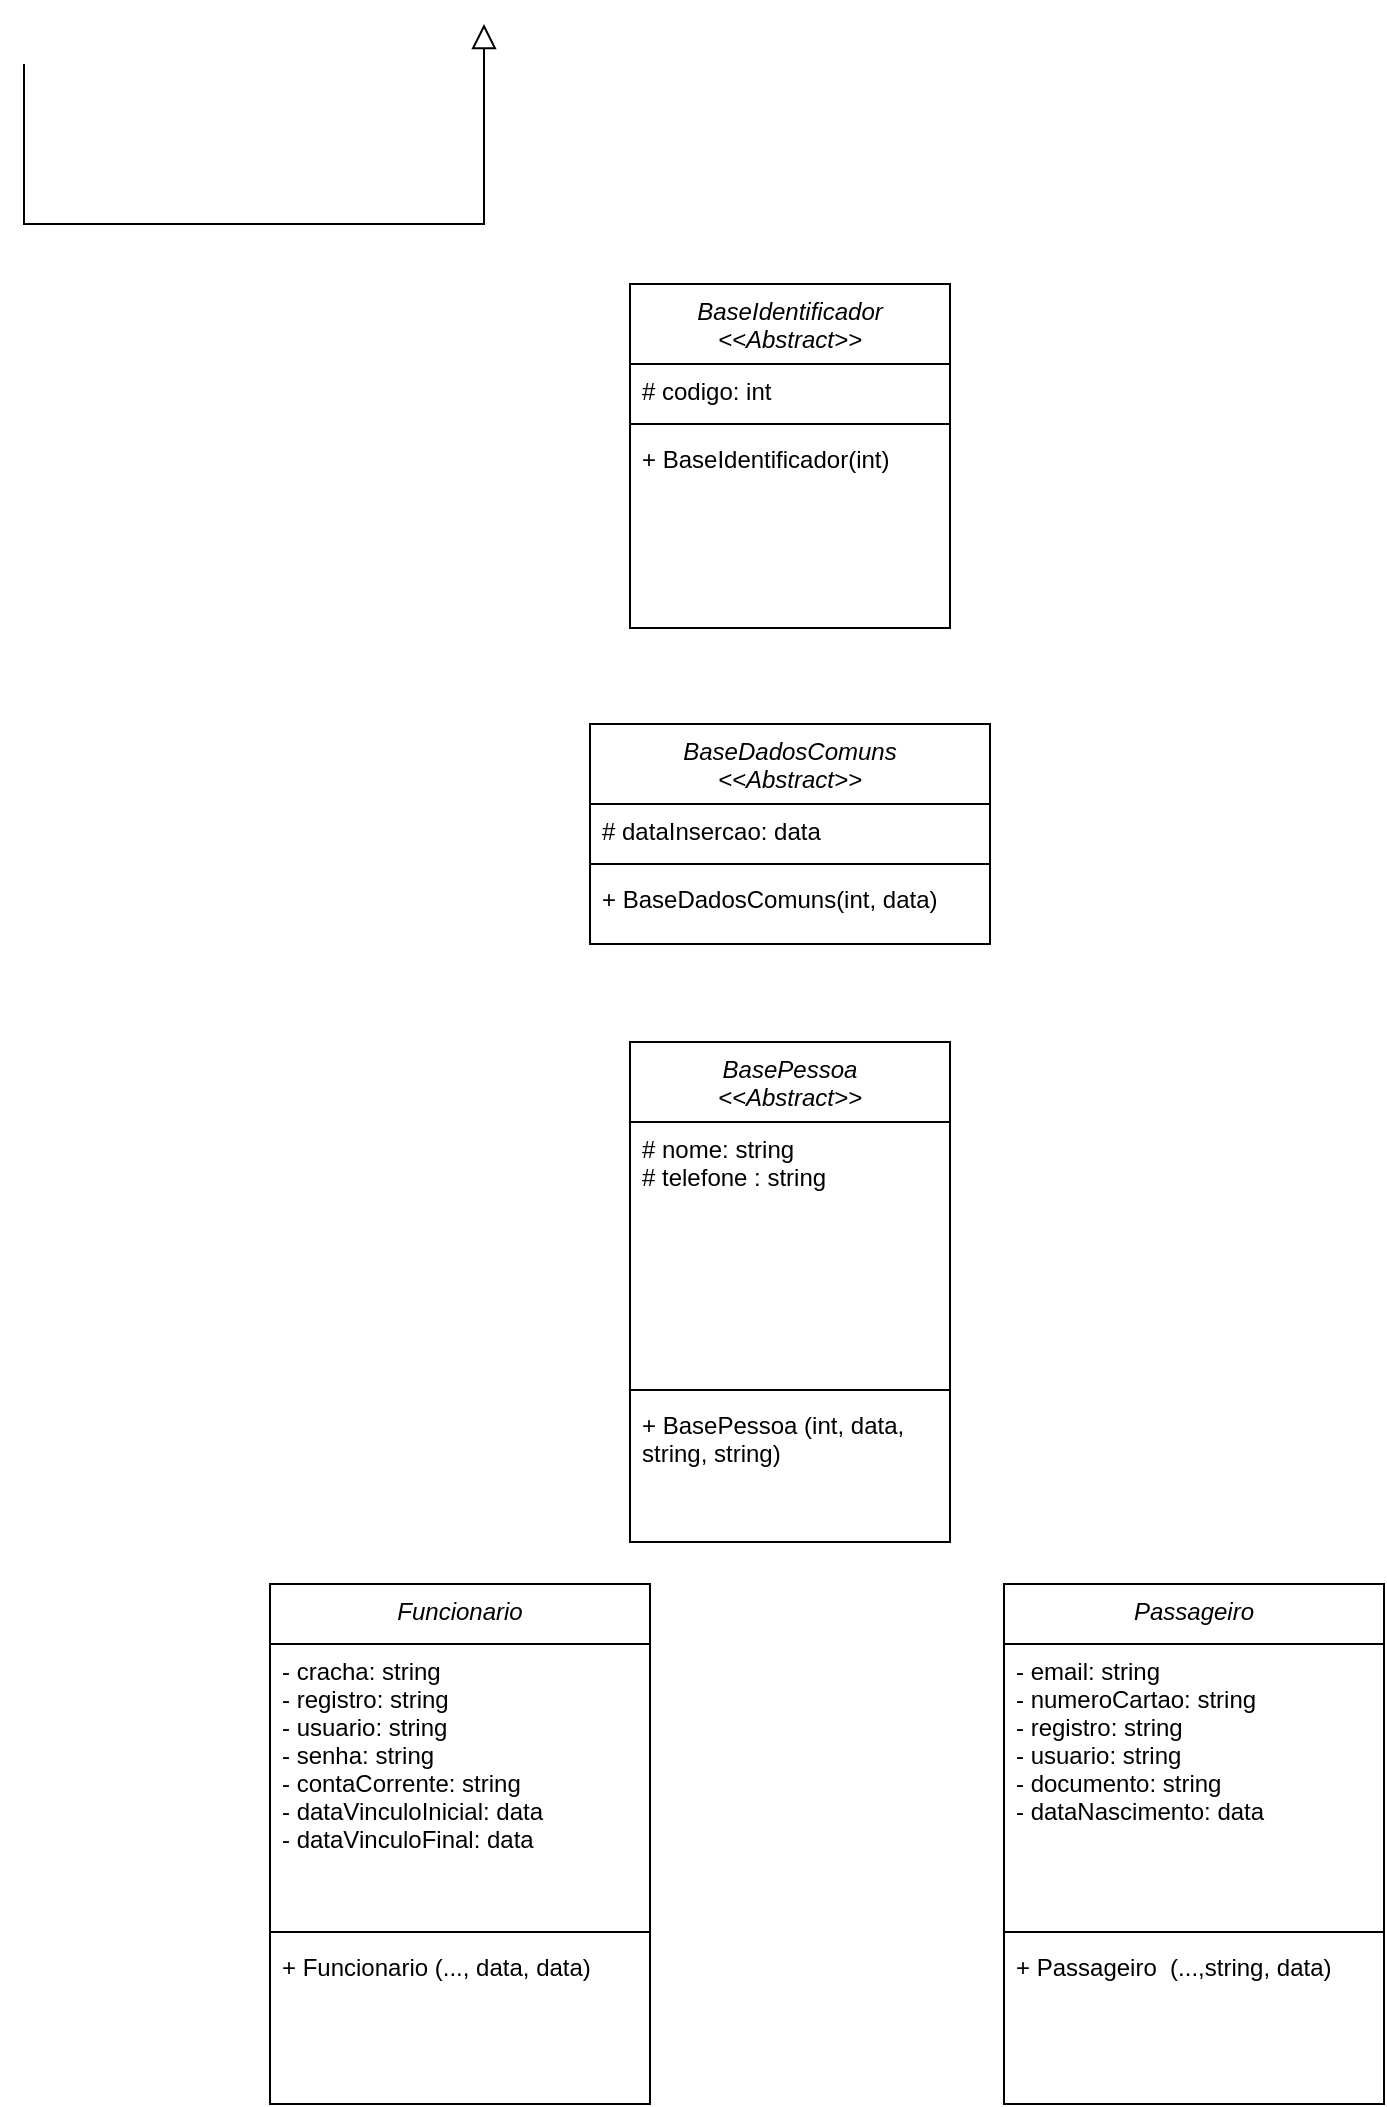 <mxfile version="21.7.1" type="github">
  <diagram id="C5RBs43oDa-KdzZeNtuy" name="Page-1">
    <mxGraphModel dx="883" dy="1647" grid="1" gridSize="10" guides="1" tooltips="1" connect="1" arrows="1" fold="1" page="1" pageScale="1" pageWidth="827" pageHeight="1169" math="0" shadow="0">
      <root>
        <mxCell id="WIyWlLk6GJQsqaUBKTNV-0" />
        <mxCell id="WIyWlLk6GJQsqaUBKTNV-1" parent="WIyWlLk6GJQsqaUBKTNV-0" />
        <mxCell id="zkfFHV4jXpPFQw0GAbJ--0" value="BaseIdentificador&#xa;&lt;&lt;Abstract&gt;&gt;" style="swimlane;fontStyle=2;align=center;verticalAlign=top;childLayout=stackLayout;horizontal=1;startSize=40;horizontalStack=0;resizeParent=1;resizeLast=0;collapsible=1;marginBottom=0;rounded=0;shadow=0;strokeWidth=1;" parent="WIyWlLk6GJQsqaUBKTNV-1" vertex="1">
          <mxGeometry x="333" y="120" width="160" height="172" as="geometry">
            <mxRectangle x="230" y="140" width="160" height="26" as="alternateBounds" />
          </mxGeometry>
        </mxCell>
        <mxCell id="zkfFHV4jXpPFQw0GAbJ--1" value="# codigo: int" style="text;align=left;verticalAlign=top;spacingLeft=4;spacingRight=4;overflow=hidden;rotatable=0;points=[[0,0.5],[1,0.5]];portConstraint=eastwest;" parent="zkfFHV4jXpPFQw0GAbJ--0" vertex="1">
          <mxGeometry y="40" width="160" height="26" as="geometry" />
        </mxCell>
        <mxCell id="zkfFHV4jXpPFQw0GAbJ--4" value="" style="line;html=1;strokeWidth=1;align=left;verticalAlign=middle;spacingTop=-1;spacingLeft=3;spacingRight=3;rotatable=0;labelPosition=right;points=[];portConstraint=eastwest;" parent="zkfFHV4jXpPFQw0GAbJ--0" vertex="1">
          <mxGeometry y="66" width="160" height="8" as="geometry" />
        </mxCell>
        <mxCell id="zkfFHV4jXpPFQw0GAbJ--5" value="+ BaseIdentificador(int)" style="text;align=left;verticalAlign=top;spacingLeft=4;spacingRight=4;overflow=hidden;rotatable=0;points=[[0,0.5],[1,0.5]];portConstraint=eastwest;" parent="zkfFHV4jXpPFQw0GAbJ--0" vertex="1">
          <mxGeometry y="74" width="160" height="26" as="geometry" />
        </mxCell>
        <mxCell id="YrgQH5f2HvQNOYshb8kn-7" style="edgeStyle=orthogonalEdgeStyle;rounded=0;orthogonalLoop=1;jettySize=auto;html=1;endArrow=block;endSize=10;endFill=0;shadow=0;strokeWidth=1;" edge="1" parent="WIyWlLk6GJQsqaUBKTNV-1">
          <mxGeometry relative="1" as="geometry">
            <mxPoint x="30" y="10" as="sourcePoint" />
            <mxPoint x="260" y="-10" as="targetPoint" />
            <Array as="points">
              <mxPoint x="30" y="90" />
            </Array>
          </mxGeometry>
        </mxCell>
        <mxCell id="YrgQH5f2HvQNOYshb8kn-0" value="BaseDadosComuns&#xa;&lt;&lt;Abstract&gt;&gt;" style="swimlane;fontStyle=2;align=center;verticalAlign=top;childLayout=stackLayout;horizontal=1;startSize=40;horizontalStack=0;resizeParent=1;resizeLast=0;collapsible=1;marginBottom=0;rounded=0;shadow=0;strokeWidth=1;" vertex="1" parent="WIyWlLk6GJQsqaUBKTNV-1">
          <mxGeometry x="313" y="340" width="200" height="110" as="geometry">
            <mxRectangle x="230" y="140" width="160" height="26" as="alternateBounds" />
          </mxGeometry>
        </mxCell>
        <mxCell id="YrgQH5f2HvQNOYshb8kn-1" value="# dataInsercao: data&#xa;" style="text;align=left;verticalAlign=top;spacingLeft=4;spacingRight=4;overflow=hidden;rotatable=0;points=[[0,0.5],[1,0.5]];portConstraint=eastwest;" vertex="1" parent="YrgQH5f2HvQNOYshb8kn-0">
          <mxGeometry y="40" width="200" height="26" as="geometry" />
        </mxCell>
        <mxCell id="YrgQH5f2HvQNOYshb8kn-2" value="" style="line;html=1;strokeWidth=1;align=left;verticalAlign=middle;spacingTop=-1;spacingLeft=3;spacingRight=3;rotatable=0;labelPosition=right;points=[];portConstraint=eastwest;" vertex="1" parent="YrgQH5f2HvQNOYshb8kn-0">
          <mxGeometry y="66" width="200" height="8" as="geometry" />
        </mxCell>
        <mxCell id="YrgQH5f2HvQNOYshb8kn-3" value="+ BaseDadosComuns(int, data)" style="text;align=left;verticalAlign=top;spacingLeft=4;spacingRight=4;overflow=hidden;rotatable=0;points=[[0,0.5],[1,0.5]];portConstraint=eastwest;" vertex="1" parent="YrgQH5f2HvQNOYshb8kn-0">
          <mxGeometry y="74" width="200" height="26" as="geometry" />
        </mxCell>
        <mxCell id="YrgQH5f2HvQNOYshb8kn-8" value="BasePessoa&#xa;&lt;&lt;Abstract&gt;&gt;" style="swimlane;fontStyle=2;align=center;verticalAlign=top;childLayout=stackLayout;horizontal=1;startSize=40;horizontalStack=0;resizeParent=1;resizeLast=0;collapsible=1;marginBottom=0;rounded=0;shadow=0;strokeWidth=1;" vertex="1" parent="WIyWlLk6GJQsqaUBKTNV-1">
          <mxGeometry x="333" y="499" width="160" height="250" as="geometry">
            <mxRectangle x="230" y="140" width="160" height="26" as="alternateBounds" />
          </mxGeometry>
        </mxCell>
        <mxCell id="YrgQH5f2HvQNOYshb8kn-9" value="# nome: string&#xa;# telefone : string&#xa;&#xa;&#xa;" style="text;align=left;verticalAlign=top;spacingLeft=4;spacingRight=4;overflow=hidden;rotatable=0;points=[[0,0.5],[1,0.5]];portConstraint=eastwest;" vertex="1" parent="YrgQH5f2HvQNOYshb8kn-8">
          <mxGeometry y="40" width="160" height="130" as="geometry" />
        </mxCell>
        <mxCell id="YrgQH5f2HvQNOYshb8kn-10" value="" style="line;html=1;strokeWidth=1;align=left;verticalAlign=middle;spacingTop=-1;spacingLeft=3;spacingRight=3;rotatable=0;labelPosition=right;points=[];portConstraint=eastwest;" vertex="1" parent="YrgQH5f2HvQNOYshb8kn-8">
          <mxGeometry y="170" width="160" height="8" as="geometry" />
        </mxCell>
        <mxCell id="YrgQH5f2HvQNOYshb8kn-11" value="+ BasePessoa (int, data, &#xa;string, string)" style="text;align=left;verticalAlign=top;spacingLeft=4;spacingRight=4;overflow=hidden;rotatable=0;points=[[0,0.5],[1,0.5]];portConstraint=eastwest;" vertex="1" parent="YrgQH5f2HvQNOYshb8kn-8">
          <mxGeometry y="178" width="160" height="72" as="geometry" />
        </mxCell>
        <mxCell id="YrgQH5f2HvQNOYshb8kn-12" value="Funcionario" style="swimlane;fontStyle=2;align=center;verticalAlign=top;childLayout=stackLayout;horizontal=1;startSize=30;horizontalStack=0;resizeParent=1;resizeLast=0;collapsible=1;marginBottom=0;rounded=0;shadow=0;strokeWidth=1;" vertex="1" parent="WIyWlLk6GJQsqaUBKTNV-1">
          <mxGeometry x="153" y="770" width="190" height="260" as="geometry">
            <mxRectangle x="230" y="140" width="160" height="26" as="alternateBounds" />
          </mxGeometry>
        </mxCell>
        <mxCell id="YrgQH5f2HvQNOYshb8kn-13" value="- cracha: string&#xa;- registro: string&#xa;- usuario: string&#xa;- senha: string&#xa;- contaCorrente: string&#xa;- dataVinculoInicial: data&#xa;- dataVinculoFinal: data&#xa;" style="text;align=left;verticalAlign=top;spacingLeft=4;spacingRight=4;overflow=hidden;rotatable=0;points=[[0,0.5],[1,0.5]];portConstraint=eastwest;" vertex="1" parent="YrgQH5f2HvQNOYshb8kn-12">
          <mxGeometry y="30" width="190" height="140" as="geometry" />
        </mxCell>
        <mxCell id="YrgQH5f2HvQNOYshb8kn-14" value="" style="line;html=1;strokeWidth=1;align=left;verticalAlign=middle;spacingTop=-1;spacingLeft=3;spacingRight=3;rotatable=0;labelPosition=right;points=[];portConstraint=eastwest;" vertex="1" parent="YrgQH5f2HvQNOYshb8kn-12">
          <mxGeometry y="170" width="190" height="8" as="geometry" />
        </mxCell>
        <mxCell id="YrgQH5f2HvQNOYshb8kn-15" value="+ Funcionario (..., data, data)" style="text;align=left;verticalAlign=top;spacingLeft=4;spacingRight=4;overflow=hidden;rotatable=0;points=[[0,0.5],[1,0.5]];portConstraint=eastwest;" vertex="1" parent="YrgQH5f2HvQNOYshb8kn-12">
          <mxGeometry y="178" width="190" height="72" as="geometry" />
        </mxCell>
        <mxCell id="YrgQH5f2HvQNOYshb8kn-16" value="Passageiro" style="swimlane;fontStyle=2;align=center;verticalAlign=top;childLayout=stackLayout;horizontal=1;startSize=30;horizontalStack=0;resizeParent=1;resizeLast=0;collapsible=1;marginBottom=0;rounded=0;shadow=0;strokeWidth=1;" vertex="1" parent="WIyWlLk6GJQsqaUBKTNV-1">
          <mxGeometry x="520" y="770" width="190" height="260" as="geometry">
            <mxRectangle x="230" y="140" width="160" height="26" as="alternateBounds" />
          </mxGeometry>
        </mxCell>
        <mxCell id="YrgQH5f2HvQNOYshb8kn-17" value="- email: string&#xa;- numeroCartao: string&#xa;- registro: string&#xa;- usuario: string&#xa;- documento: string&#xa;- dataNascimento: data&#xa;" style="text;align=left;verticalAlign=top;spacingLeft=4;spacingRight=4;overflow=hidden;rotatable=0;points=[[0,0.5],[1,0.5]];portConstraint=eastwest;" vertex="1" parent="YrgQH5f2HvQNOYshb8kn-16">
          <mxGeometry y="30" width="190" height="140" as="geometry" />
        </mxCell>
        <mxCell id="YrgQH5f2HvQNOYshb8kn-18" value="" style="line;html=1;strokeWidth=1;align=left;verticalAlign=middle;spacingTop=-1;spacingLeft=3;spacingRight=3;rotatable=0;labelPosition=right;points=[];portConstraint=eastwest;" vertex="1" parent="YrgQH5f2HvQNOYshb8kn-16">
          <mxGeometry y="170" width="190" height="8" as="geometry" />
        </mxCell>
        <mxCell id="YrgQH5f2HvQNOYshb8kn-19" value="+ Passageiro  (...,string, data)" style="text;align=left;verticalAlign=top;spacingLeft=4;spacingRight=4;overflow=hidden;rotatable=0;points=[[0,0.5],[1,0.5]];portConstraint=eastwest;" vertex="1" parent="YrgQH5f2HvQNOYshb8kn-16">
          <mxGeometry y="178" width="190" height="72" as="geometry" />
        </mxCell>
      </root>
    </mxGraphModel>
  </diagram>
</mxfile>
